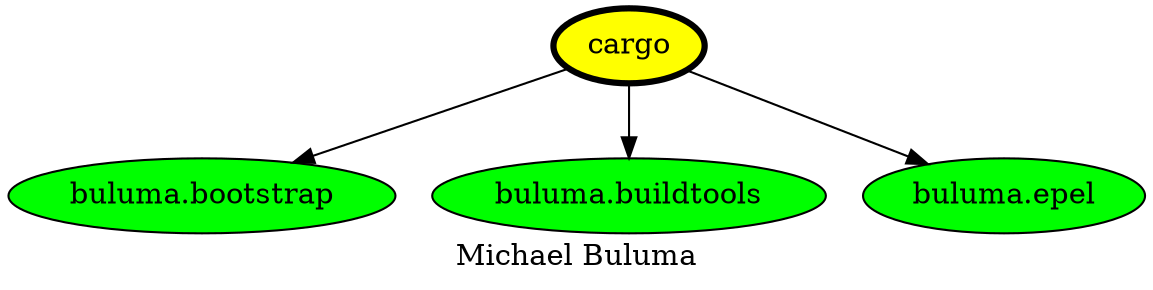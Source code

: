 digraph PhiloDilemma {
  label = "Michael Buluma" ;
  overlap=false
  {
    "cargo" [fillcolor=yellow style=filled penwidth=3]
    "buluma.bootstrap" [fillcolor=green style=filled]
    "buluma.buildtools" [fillcolor=green style=filled]
    "buluma.epel" [fillcolor=green style=filled]
  }
  "cargo" -> "buluma.bootstrap"
  "cargo" -> "buluma.buildtools"
  "cargo" -> "buluma.epel"
}
